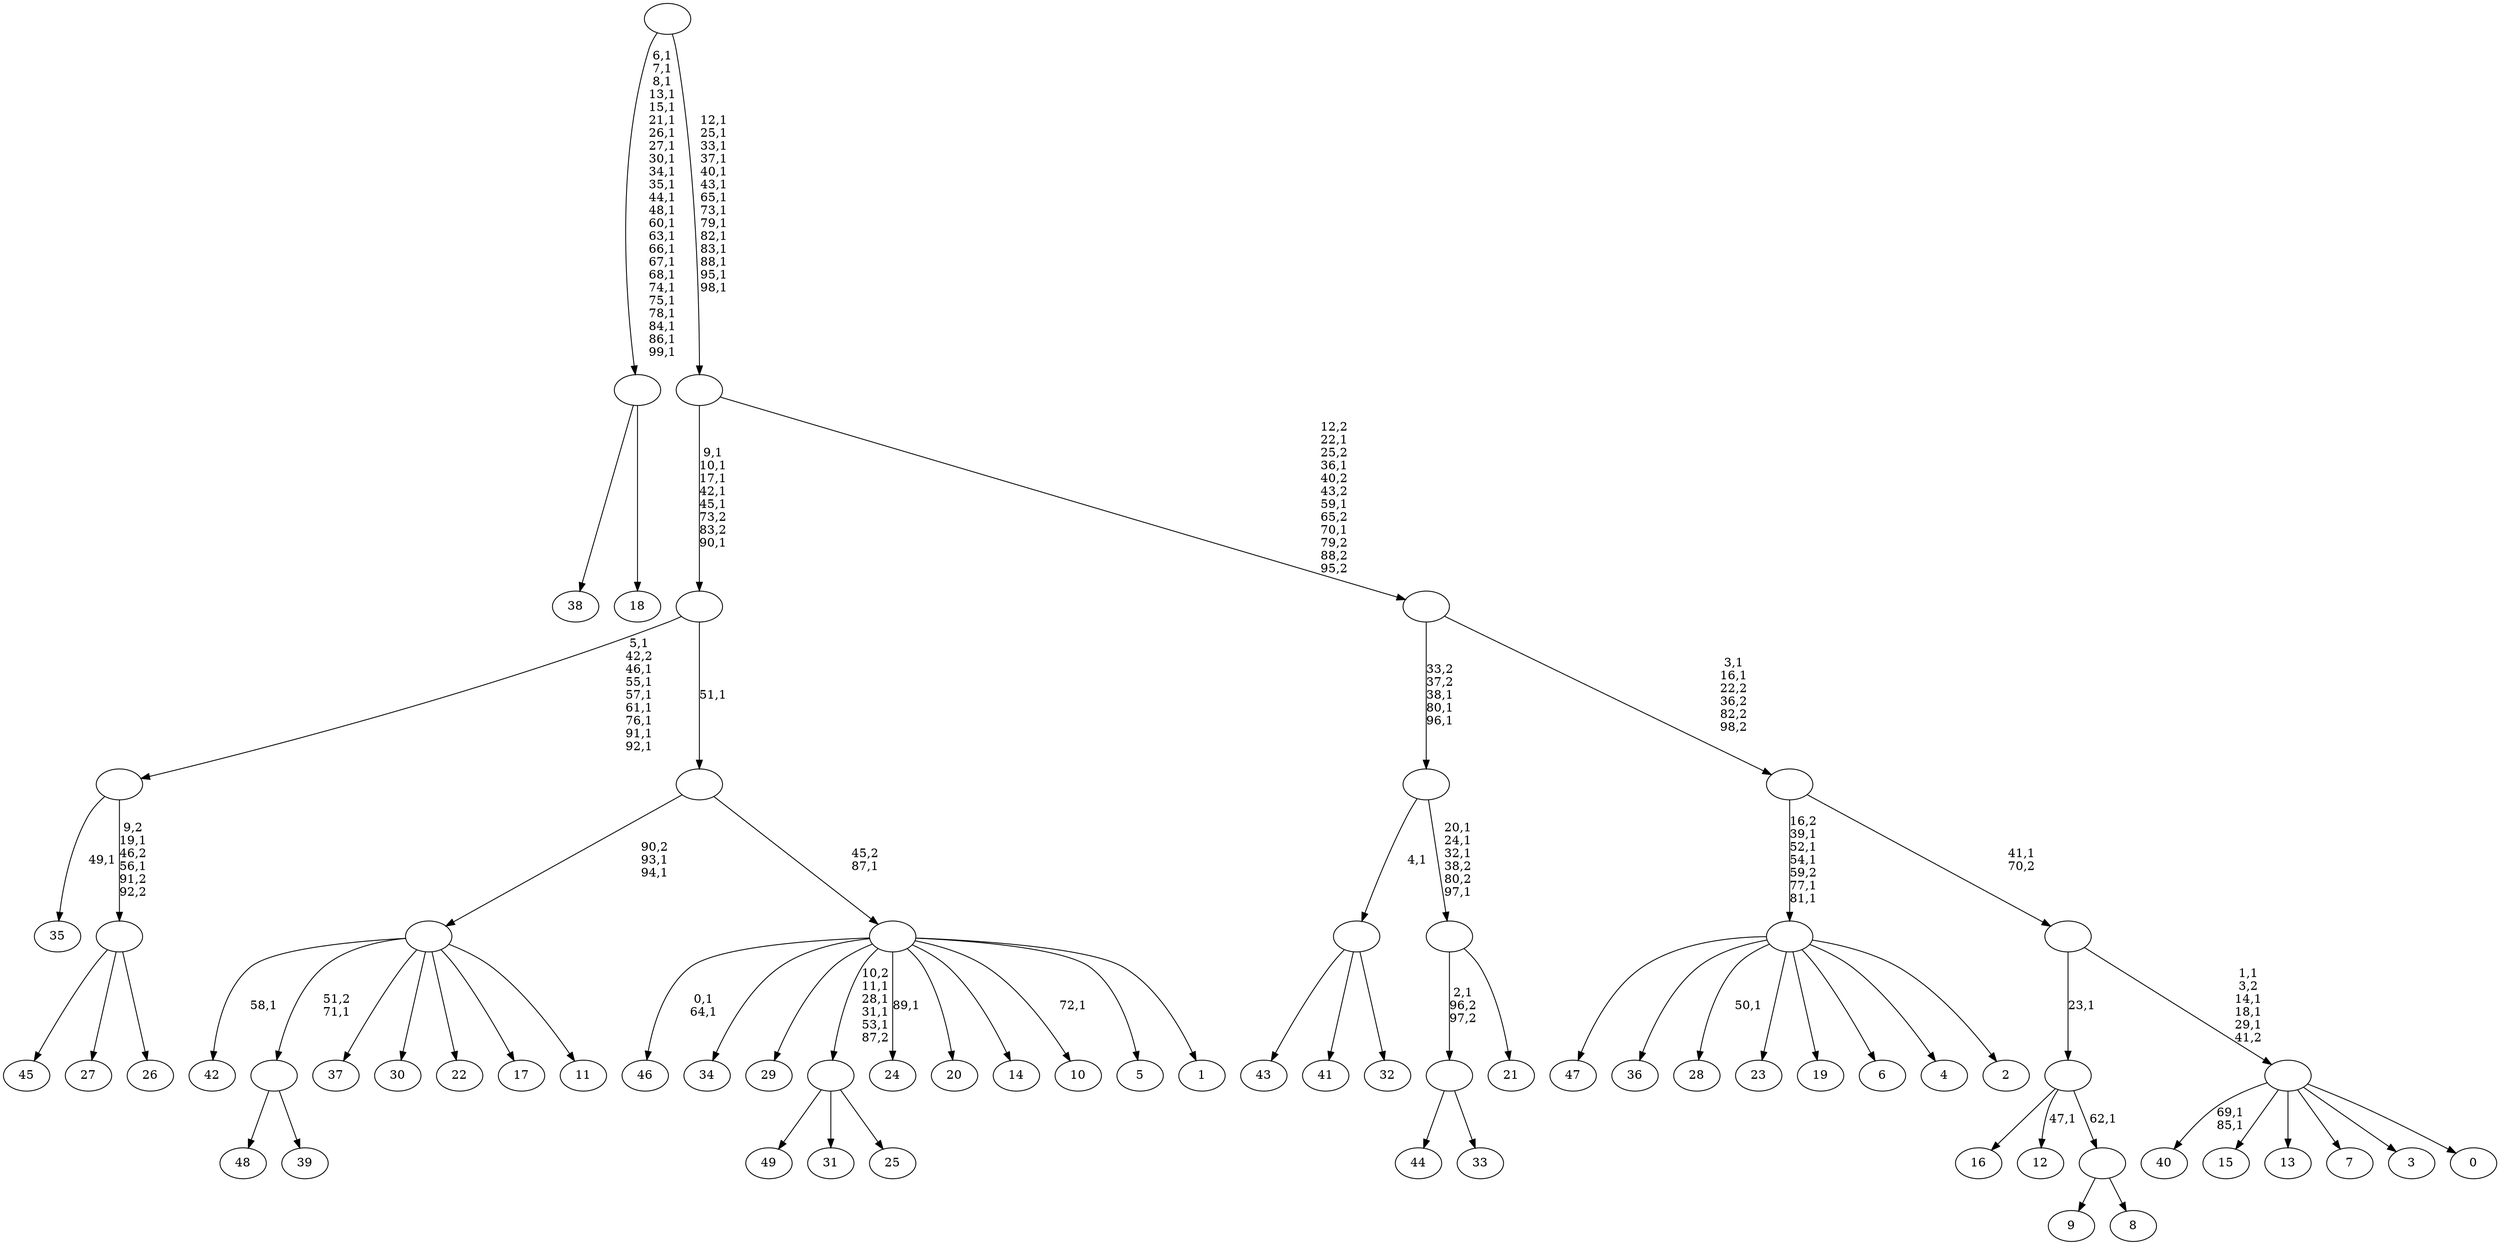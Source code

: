 digraph T {
	150 [label="49"]
	149 [label="48"]
	148 [label="47"]
	147 [label="46"]
	144 [label="45"]
	143 [label="44"]
	142 [label="43"]
	141 [label="42"]
	139 [label="41"]
	138 [label="40"]
	135 [label="39"]
	134 [label=""]
	133 [label="38"]
	132 [label="37"]
	131 [label="36"]
	130 [label="35"]
	128 [label="34"]
	127 [label="33"]
	126 [label=""]
	125 [label="32"]
	124 [label=""]
	123 [label="31"]
	122 [label="30"]
	121 [label="29"]
	120 [label="28"]
	118 [label="27"]
	117 [label="26"]
	116 [label=""]
	114 [label=""]
	106 [label="25"]
	105 [label=""]
	101 [label="24"]
	99 [label="23"]
	98 [label="22"]
	97 [label="21"]
	96 [label=""]
	92 [label=""]
	89 [label="20"]
	88 [label="19"]
	87 [label="18"]
	86 [label=""]
	62 [label="17"]
	61 [label="16"]
	60 [label="15"]
	59 [label="14"]
	58 [label="13"]
	57 [label="12"]
	55 [label="11"]
	54 [label=""]
	52 [label="10"]
	50 [label="9"]
	49 [label="8"]
	48 [label=""]
	47 [label=""]
	46 [label="7"]
	45 [label="6"]
	44 [label="5"]
	43 [label="4"]
	42 [label="3"]
	41 [label="2"]
	40 [label=""]
	35 [label="1"]
	34 [label=""]
	33 [label=""]
	32 [label=""]
	26 [label="0"]
	25 [label=""]
	21 [label=""]
	20 [label=""]
	18 [label=""]
	14 [label=""]
	0 [label=""]
	134 -> 149 [label=""]
	134 -> 135 [label=""]
	126 -> 143 [label=""]
	126 -> 127 [label=""]
	124 -> 142 [label=""]
	124 -> 139 [label=""]
	124 -> 125 [label=""]
	116 -> 144 [label=""]
	116 -> 118 [label=""]
	116 -> 117 [label=""]
	114 -> 116 [label="9,2\n19,1\n46,2\n56,1\n91,2\n92,2"]
	114 -> 130 [label="49,1"]
	105 -> 150 [label=""]
	105 -> 123 [label=""]
	105 -> 106 [label=""]
	96 -> 126 [label="2,1\n96,2\n97,2"]
	96 -> 97 [label=""]
	92 -> 96 [label="20,1\n24,1\n32,1\n38,2\n80,2\n97,1"]
	92 -> 124 [label="4,1"]
	86 -> 133 [label=""]
	86 -> 87 [label=""]
	54 -> 141 [label="58,1"]
	54 -> 134 [label="51,2\n71,1"]
	54 -> 132 [label=""]
	54 -> 122 [label=""]
	54 -> 98 [label=""]
	54 -> 62 [label=""]
	54 -> 55 [label=""]
	48 -> 50 [label=""]
	48 -> 49 [label=""]
	47 -> 57 [label="47,1"]
	47 -> 61 [label=""]
	47 -> 48 [label="62,1"]
	40 -> 120 [label="50,1"]
	40 -> 148 [label=""]
	40 -> 131 [label=""]
	40 -> 99 [label=""]
	40 -> 88 [label=""]
	40 -> 45 [label=""]
	40 -> 43 [label=""]
	40 -> 41 [label=""]
	34 -> 52 [label="72,1"]
	34 -> 101 [label="89,1"]
	34 -> 105 [label="10,2\n11,1\n28,1\n31,1\n53,1\n87,2"]
	34 -> 147 [label="0,1\n64,1"]
	34 -> 128 [label=""]
	34 -> 121 [label=""]
	34 -> 89 [label=""]
	34 -> 59 [label=""]
	34 -> 44 [label=""]
	34 -> 35 [label=""]
	33 -> 54 [label="90,2\n93,1\n94,1"]
	33 -> 34 [label="45,2\n87,1"]
	32 -> 114 [label="5,1\n42,2\n46,1\n55,1\n57,1\n61,1\n76,1\n91,1\n92,1"]
	32 -> 33 [label="51,1"]
	25 -> 138 [label="69,1\n85,1"]
	25 -> 60 [label=""]
	25 -> 58 [label=""]
	25 -> 46 [label=""]
	25 -> 42 [label=""]
	25 -> 26 [label=""]
	21 -> 25 [label="1,1\n3,2\n14,1\n18,1\n29,1\n41,2"]
	21 -> 47 [label="23,1"]
	20 -> 40 [label="16,2\n39,1\n52,1\n54,1\n59,2\n77,1\n81,1"]
	20 -> 21 [label="41,1\n70,2"]
	18 -> 20 [label="3,1\n16,1\n22,2\n36,2\n82,2\n98,2"]
	18 -> 92 [label="33,2\n37,2\n38,1\n80,1\n96,1"]
	14 -> 18 [label="12,2\n22,1\n25,2\n36,1\n40,2\n43,2\n59,1\n65,2\n70,1\n79,2\n88,2\n95,2"]
	14 -> 32 [label="9,1\n10,1\n17,1\n42,1\n45,1\n73,2\n83,2\n90,1"]
	0 -> 14 [label="12,1\n25,1\n33,1\n37,1\n40,1\n43,1\n65,1\n73,1\n79,1\n82,1\n83,1\n88,1\n95,1\n98,1"]
	0 -> 86 [label="6,1\n7,1\n8,1\n13,1\n15,1\n21,1\n26,1\n27,1\n30,1\n34,1\n35,1\n44,1\n48,1\n60,1\n63,1\n66,1\n67,1\n68,1\n74,1\n75,1\n78,1\n84,1\n86,1\n99,1"]
}
